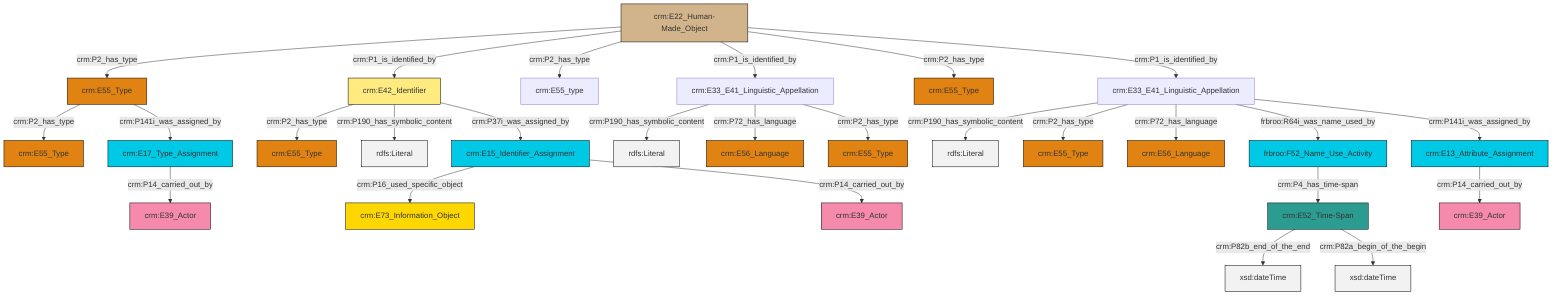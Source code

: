 graph TD
classDef Literal fill:#f2f2f2,stroke:#000000;
classDef CRM_Entity fill:#FFFFFF,stroke:#000000;
classDef Temporal_Entity fill:#00C9E6, stroke:#000000;
classDef Type fill:#E18312, stroke:#000000;
classDef Time-Span fill:#2C9C91, stroke:#000000;
classDef Appellation fill:#FFEB7F, stroke:#000000;
classDef Place fill:#008836, stroke:#000000;
classDef Persistent_Item fill:#B266B2, stroke:#000000;
classDef Conceptual_Object fill:#FFD700, stroke:#000000;
classDef Physical_Thing fill:#D2B48C, stroke:#000000;
classDef Actor fill:#f58aad, stroke:#000000;
classDef PC_Classes fill:#4ce600, stroke:#000000;
classDef Multi fill:#cccccc,stroke:#000000;

2["crm:E55_Type"]:::Type -->|crm:P2_has_type| 3["crm:E55_Type"]:::Type
5["crm:E33_E41_Linguistic_Appellation"]:::Default -->|crm:P190_has_symbolic_content| 6[rdfs:Literal]:::Literal
5["crm:E33_E41_Linguistic_Appellation"]:::Default -->|crm:P72_has_language| 7["crm:E56_Language"]:::Type
11["crm:E15_Identifier_Assignment"]:::Temporal_Entity -->|crm:P16_used_specific_object| 12["crm:E73_Information_Object"]:::Conceptual_Object
11["crm:E15_Identifier_Assignment"]:::Temporal_Entity -->|crm:P14_carried_out_by| 18["crm:E39_Actor"]:::Actor
19["crm:E52_Time-Span"]:::Time-Span -->|crm:P82b_end_of_the_end| 20[xsd:dateTime]:::Literal
2["crm:E55_Type"]:::Type -->|crm:P141i_was_assigned_by| 21["crm:E17_Type_Assignment"]:::Temporal_Entity
23["crm:E42_Identifier"]:::Appellation -->|crm:P2_has_type| 0["crm:E55_Type"]:::Type
24["crm:E22_Human-Made_Object"]:::Physical_Thing -->|crm:P2_has_type| 2["crm:E55_Type"]:::Type
24["crm:E22_Human-Made_Object"]:::Physical_Thing -->|crm:P1_is_identified_by| 23["crm:E42_Identifier"]:::Appellation
26["crm:E33_E41_Linguistic_Appellation"]:::Default -->|crm:P190_has_symbolic_content| 27[rdfs:Literal]:::Literal
19["crm:E52_Time-Span"]:::Time-Span -->|crm:P82a_begin_of_the_begin| 28[xsd:dateTime]:::Literal
26["crm:E33_E41_Linguistic_Appellation"]:::Default -->|crm:P2_has_type| 8["crm:E55_Type"]:::Type
26["crm:E33_E41_Linguistic_Appellation"]:::Default -->|crm:P72_has_language| 13["crm:E56_Language"]:::Type
26["crm:E33_E41_Linguistic_Appellation"]:::Default -->|frbroo:R64i_was_name_used_by| 33["frbroo:F52_Name_Use_Activity"]:::Temporal_Entity
24["crm:E22_Human-Made_Object"]:::Physical_Thing -->|crm:P2_has_type| 34["crm:E55_type"]:::Default
23["crm:E42_Identifier"]:::Appellation -->|crm:P190_has_symbolic_content| 36[rdfs:Literal]:::Literal
23["crm:E42_Identifier"]:::Appellation -->|crm:P37i_was_assigned_by| 11["crm:E15_Identifier_Assignment"]:::Temporal_Entity
24["crm:E22_Human-Made_Object"]:::Physical_Thing -->|crm:P1_is_identified_by| 5["crm:E33_E41_Linguistic_Appellation"]:::Default
33["frbroo:F52_Name_Use_Activity"]:::Temporal_Entity -->|crm:P4_has_time-span| 19["crm:E52_Time-Span"]:::Time-Span
38["crm:E13_Attribute_Assignment"]:::Temporal_Entity -->|crm:P14_carried_out_by| 39["crm:E39_Actor"]:::Actor
26["crm:E33_E41_Linguistic_Appellation"]:::Default -->|crm:P141i_was_assigned_by| 38["crm:E13_Attribute_Assignment"]:::Temporal_Entity
24["crm:E22_Human-Made_Object"]:::Physical_Thing -->|crm:P2_has_type| 42["crm:E55_Type"]:::Type
21["crm:E17_Type_Assignment"]:::Temporal_Entity -->|crm:P14_carried_out_by| 30["crm:E39_Actor"]:::Actor
24["crm:E22_Human-Made_Object"]:::Physical_Thing -->|crm:P1_is_identified_by| 26["crm:E33_E41_Linguistic_Appellation"]:::Default
5["crm:E33_E41_Linguistic_Appellation"]:::Default -->|crm:P2_has_type| 16["crm:E55_Type"]:::Type